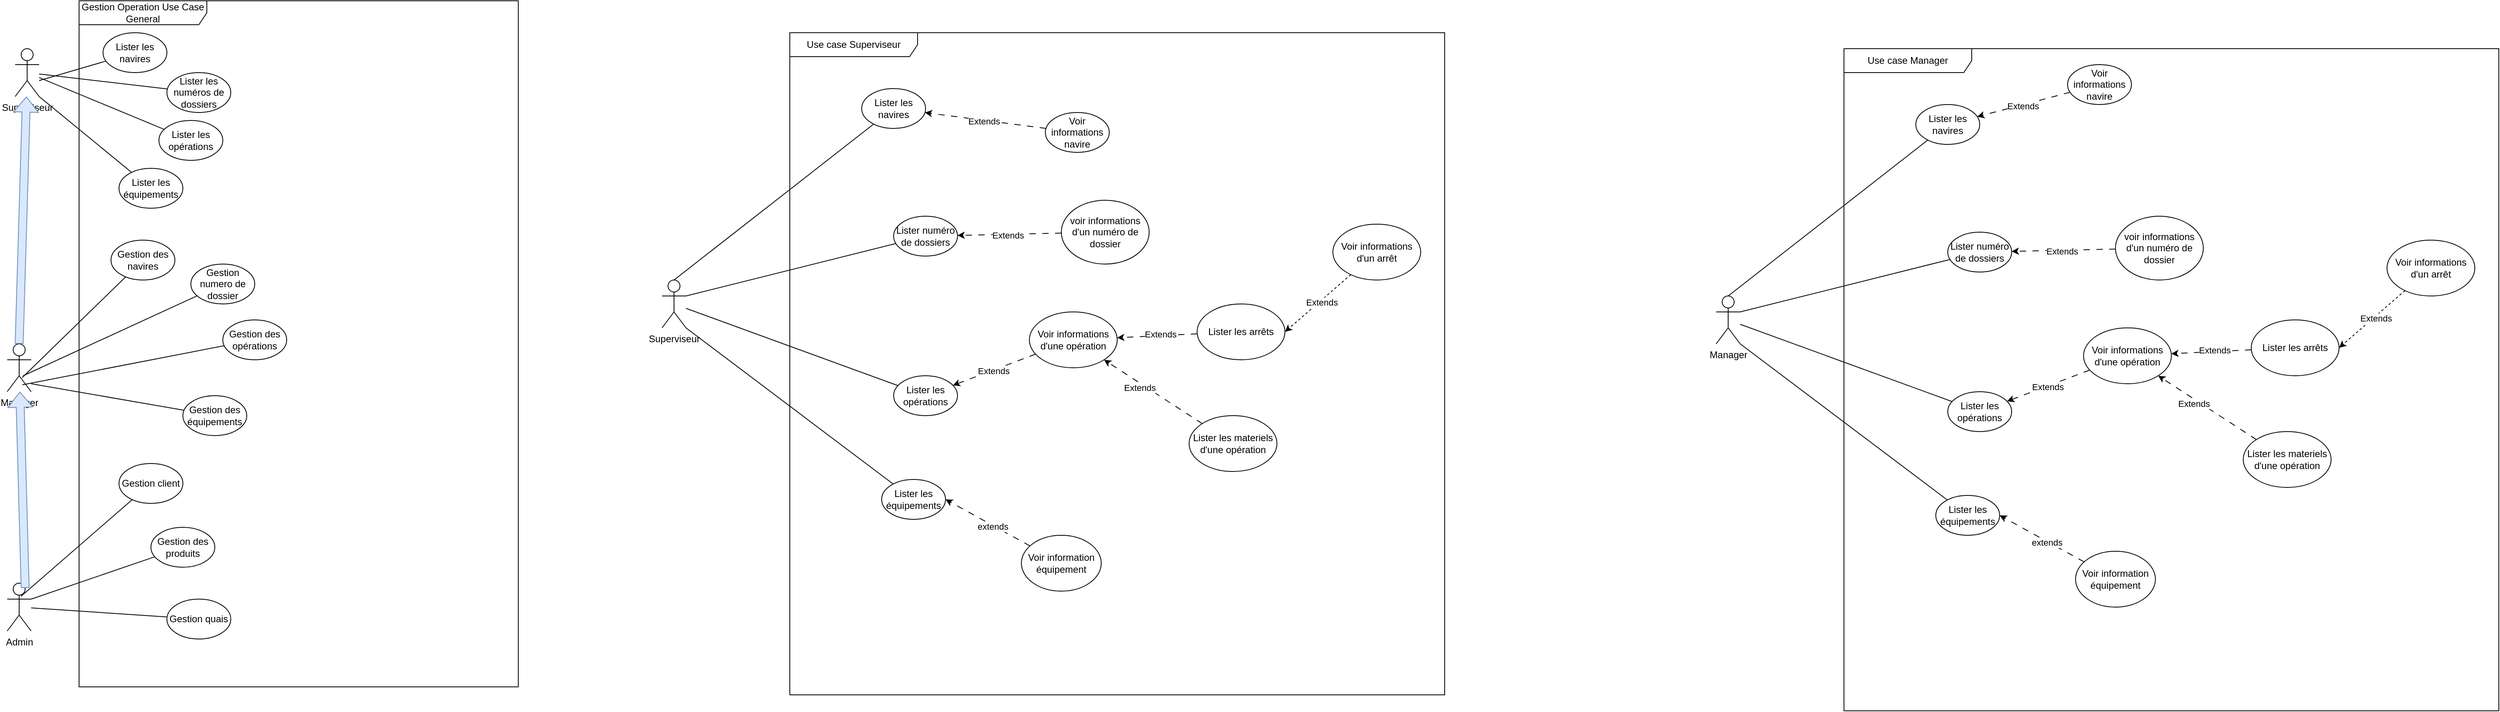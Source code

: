 <mxfile version="24.3.1" type="github">
  <diagram name="Page-1" id="KTZXpdnWKfrQpX5wNeiX">
    <mxGraphModel dx="1674" dy="1089" grid="1" gridSize="10" guides="1" tooltips="1" connect="1" arrows="1" fold="1" page="1" pageScale="1" pageWidth="850" pageHeight="1100" math="0" shadow="0">
      <root>
        <mxCell id="0" />
        <mxCell id="1" parent="0" />
        <mxCell id="FetatTO3gr9hhhK3egfX-1" value="Superviseur" style="shape=umlActor;verticalLabelPosition=bottom;verticalAlign=top;html=1;" parent="1" vertex="1">
          <mxGeometry x="110" y="90" width="30" height="60" as="geometry" />
        </mxCell>
        <mxCell id="FetatTO3gr9hhhK3egfX-2" value="Gestion Operation Use Case General" style="shape=umlFrame;whiteSpace=wrap;html=1;pointerEvents=0;recursiveResize=0;container=1;collapsible=0;width=160;" parent="1" vertex="1">
          <mxGeometry x="190" y="30" width="550" height="860" as="geometry" />
        </mxCell>
        <mxCell id="MK7afYL4_efToqdgsO7v-9" style="rounded=0;orthogonalLoop=1;jettySize=auto;html=1;endArrow=none;endFill=0;" edge="1" parent="FetatTO3gr9hhhK3egfX-2" source="FetatTO3gr9hhhK3egfX-3">
          <mxGeometry relative="1" as="geometry">
            <mxPoint x="-50" y="100" as="targetPoint" />
          </mxGeometry>
        </mxCell>
        <mxCell id="FetatTO3gr9hhhK3egfX-3" value="Lister les navires" style="ellipse;whiteSpace=wrap;html=1;" parent="FetatTO3gr9hhhK3egfX-2" vertex="1">
          <mxGeometry x="30" y="40" width="80" height="50" as="geometry" />
        </mxCell>
        <mxCell id="MK7afYL4_efToqdgsO7v-3" value="Lister les numéros de dossiers" style="ellipse;whiteSpace=wrap;html=1;" vertex="1" parent="FetatTO3gr9hhhK3egfX-2">
          <mxGeometry x="110" y="90" width="80" height="50" as="geometry" />
        </mxCell>
        <mxCell id="MK7afYL4_efToqdgsO7v-4" value="Lister les opérations" style="ellipse;whiteSpace=wrap;html=1;" vertex="1" parent="FetatTO3gr9hhhK3egfX-2">
          <mxGeometry x="100" y="150" width="80" height="50" as="geometry" />
        </mxCell>
        <mxCell id="MK7afYL4_efToqdgsO7v-5" value="Lister les équipements" style="ellipse;whiteSpace=wrap;html=1;" vertex="1" parent="FetatTO3gr9hhhK3egfX-2">
          <mxGeometry x="50" y="210" width="80" height="50" as="geometry" />
        </mxCell>
        <mxCell id="MK7afYL4_efToqdgsO7v-14" value="Gestion des navires" style="ellipse;whiteSpace=wrap;html=1;" vertex="1" parent="FetatTO3gr9hhhK3egfX-2">
          <mxGeometry x="40" y="300" width="80" height="50" as="geometry" />
        </mxCell>
        <mxCell id="MK7afYL4_efToqdgsO7v-20" style="rounded=0;orthogonalLoop=1;jettySize=auto;html=1;endArrow=none;endFill=0;" edge="1" parent="FetatTO3gr9hhhK3egfX-2" source="MK7afYL4_efToqdgsO7v-16">
          <mxGeometry relative="1" as="geometry">
            <mxPoint x="-70" y="470" as="targetPoint" />
          </mxGeometry>
        </mxCell>
        <mxCell id="MK7afYL4_efToqdgsO7v-16" value="Gestion numero de dossier" style="ellipse;whiteSpace=wrap;html=1;" vertex="1" parent="FetatTO3gr9hhhK3egfX-2">
          <mxGeometry x="140" y="330" width="80" height="50" as="geometry" />
        </mxCell>
        <mxCell id="MK7afYL4_efToqdgsO7v-17" value="Gestion des opérations" style="ellipse;whiteSpace=wrap;html=1;" vertex="1" parent="FetatTO3gr9hhhK3egfX-2">
          <mxGeometry x="180" y="400" width="80" height="50" as="geometry" />
        </mxCell>
        <mxCell id="MK7afYL4_efToqdgsO7v-22" style="rounded=0;orthogonalLoop=1;jettySize=auto;html=1;endArrow=none;endFill=0;" edge="1" parent="FetatTO3gr9hhhK3egfX-2" source="MK7afYL4_efToqdgsO7v-18">
          <mxGeometry relative="1" as="geometry">
            <mxPoint x="-60" y="480" as="targetPoint" />
          </mxGeometry>
        </mxCell>
        <mxCell id="MK7afYL4_efToqdgsO7v-18" value="Gestion des équipements" style="ellipse;whiteSpace=wrap;html=1;" vertex="1" parent="FetatTO3gr9hhhK3egfX-2">
          <mxGeometry x="130" y="495" width="80" height="50" as="geometry" />
        </mxCell>
        <mxCell id="MK7afYL4_efToqdgsO7v-27" value="Gestion client" style="ellipse;whiteSpace=wrap;html=1;" vertex="1" parent="FetatTO3gr9hhhK3egfX-2">
          <mxGeometry x="50" y="580" width="80" height="50" as="geometry" />
        </mxCell>
        <mxCell id="MK7afYL4_efToqdgsO7v-28" value="Gestion des produits" style="ellipse;whiteSpace=wrap;html=1;" vertex="1" parent="FetatTO3gr9hhhK3egfX-2">
          <mxGeometry x="90" y="660" width="80" height="50" as="geometry" />
        </mxCell>
        <mxCell id="MK7afYL4_efToqdgsO7v-29" value="Gestion quais" style="ellipse;whiteSpace=wrap;html=1;" vertex="1" parent="FetatTO3gr9hhhK3egfX-2">
          <mxGeometry x="110" y="750" width="80" height="50" as="geometry" />
        </mxCell>
        <mxCell id="MK7afYL4_efToqdgsO7v-1" value="Manager" style="shape=umlActor;verticalLabelPosition=bottom;verticalAlign=top;html=1;" vertex="1" parent="1">
          <mxGeometry x="100" y="460" width="30" height="60" as="geometry" />
        </mxCell>
        <mxCell id="MK7afYL4_efToqdgsO7v-2" value="Admin" style="shape=umlActor;verticalLabelPosition=bottom;verticalAlign=top;html=1;" vertex="1" parent="1">
          <mxGeometry x="100" y="760" width="30" height="60" as="geometry" />
        </mxCell>
        <mxCell id="MK7afYL4_efToqdgsO7v-6" style="rounded=0;orthogonalLoop=1;jettySize=auto;html=1;strokeColor=default;startArrow=none;startFill=0;endArrow=none;endFill=0;" edge="1" parent="1" source="MK7afYL4_efToqdgsO7v-4" target="FetatTO3gr9hhhK3egfX-1">
          <mxGeometry relative="1" as="geometry" />
        </mxCell>
        <mxCell id="MK7afYL4_efToqdgsO7v-8" style="rounded=0;orthogonalLoop=1;jettySize=auto;html=1;endArrow=none;endFill=0;" edge="1" parent="1" source="MK7afYL4_efToqdgsO7v-3" target="FetatTO3gr9hhhK3egfX-1">
          <mxGeometry relative="1" as="geometry" />
        </mxCell>
        <mxCell id="MK7afYL4_efToqdgsO7v-10" style="rounded=0;orthogonalLoop=1;jettySize=auto;html=1;entryX=1;entryY=1;entryDx=0;entryDy=0;entryPerimeter=0;endArrow=none;endFill=0;" edge="1" parent="1" source="MK7afYL4_efToqdgsO7v-5" target="FetatTO3gr9hhhK3egfX-1">
          <mxGeometry relative="1" as="geometry" />
        </mxCell>
        <mxCell id="MK7afYL4_efToqdgsO7v-13" value="" style="shape=flexArrow;endArrow=classic;html=1;rounded=0;exitX=0.5;exitY=0;exitDx=0;exitDy=0;exitPerimeter=0;strokeColor=#6c8ebf;fillColor=#dae8fc;" edge="1" parent="1" source="MK7afYL4_efToqdgsO7v-1" target="FetatTO3gr9hhhK3egfX-1">
          <mxGeometry width="50" height="50" relative="1" as="geometry">
            <mxPoint x="350" y="450" as="sourcePoint" />
            <mxPoint x="400" y="400" as="targetPoint" />
          </mxGeometry>
        </mxCell>
        <mxCell id="MK7afYL4_efToqdgsO7v-19" style="rounded=0;orthogonalLoop=1;jettySize=auto;html=1;entryX=0.631;entryY=0.704;entryDx=0;entryDy=0;entryPerimeter=0;endArrow=none;endFill=0;" edge="1" parent="1" source="MK7afYL4_efToqdgsO7v-14" target="MK7afYL4_efToqdgsO7v-1">
          <mxGeometry relative="1" as="geometry" />
        </mxCell>
        <mxCell id="MK7afYL4_efToqdgsO7v-21" style="rounded=0;orthogonalLoop=1;jettySize=auto;html=1;entryX=0.631;entryY=0.857;entryDx=0;entryDy=0;entryPerimeter=0;endArrow=none;endFill=0;" edge="1" parent="1" source="MK7afYL4_efToqdgsO7v-17" target="MK7afYL4_efToqdgsO7v-1">
          <mxGeometry relative="1" as="geometry" />
        </mxCell>
        <mxCell id="MK7afYL4_efToqdgsO7v-26" value="" style="endArrow=classic;html=1;rounded=0;exitX=0.75;exitY=0.1;exitDx=0;exitDy=0;exitPerimeter=0;shape=flexArrow;fillColor=#dae8fc;strokeColor=#6c8ebf;" edge="1" parent="1" source="MK7afYL4_efToqdgsO7v-2" target="MK7afYL4_efToqdgsO7v-1">
          <mxGeometry width="50" height="50" relative="1" as="geometry">
            <mxPoint x="310" y="840" as="sourcePoint" />
            <mxPoint x="360" y="790" as="targetPoint" />
          </mxGeometry>
        </mxCell>
        <mxCell id="MK7afYL4_efToqdgsO7v-30" style="rounded=0;orthogonalLoop=1;jettySize=auto;html=1;entryX=0.575;entryY=0.274;entryDx=0;entryDy=0;entryPerimeter=0;endArrow=none;endFill=0;" edge="1" parent="1" source="MK7afYL4_efToqdgsO7v-27" target="MK7afYL4_efToqdgsO7v-2">
          <mxGeometry relative="1" as="geometry" />
        </mxCell>
        <mxCell id="MK7afYL4_efToqdgsO7v-31" style="rounded=0;orthogonalLoop=1;jettySize=auto;html=1;entryX=1;entryY=0.333;entryDx=0;entryDy=0;entryPerimeter=0;endArrow=none;endFill=0;" edge="1" parent="1" source="MK7afYL4_efToqdgsO7v-28" target="MK7afYL4_efToqdgsO7v-2">
          <mxGeometry relative="1" as="geometry" />
        </mxCell>
        <mxCell id="MK7afYL4_efToqdgsO7v-32" style="rounded=0;orthogonalLoop=1;jettySize=auto;html=1;endArrow=none;endFill=0;" edge="1" parent="1" source="MK7afYL4_efToqdgsO7v-29" target="MK7afYL4_efToqdgsO7v-2">
          <mxGeometry relative="1" as="geometry" />
        </mxCell>
        <mxCell id="MK7afYL4_efToqdgsO7v-33" value="Use case Superviseur" style="shape=umlFrame;whiteSpace=wrap;html=1;pointerEvents=0;recursiveResize=0;container=1;collapsible=0;width=160;" vertex="1" parent="1">
          <mxGeometry x="1080" y="70" width="820" height="830" as="geometry" />
        </mxCell>
        <mxCell id="MK7afYL4_efToqdgsO7v-35" value="Lister les navires" style="ellipse;whiteSpace=wrap;html=1;" vertex="1" parent="MK7afYL4_efToqdgsO7v-33">
          <mxGeometry x="90" y="70" width="80" height="50" as="geometry" />
        </mxCell>
        <mxCell id="MK7afYL4_efToqdgsO7v-38" style="rounded=0;orthogonalLoop=1;jettySize=auto;html=1;dashed=1;dashPattern=8 8;" edge="1" parent="MK7afYL4_efToqdgsO7v-33" source="MK7afYL4_efToqdgsO7v-36" target="MK7afYL4_efToqdgsO7v-35">
          <mxGeometry relative="1" as="geometry" />
        </mxCell>
        <mxCell id="MK7afYL4_efToqdgsO7v-39" value="Extends" style="edgeLabel;html=1;align=center;verticalAlign=middle;resizable=0;points=[];" vertex="1" connectable="0" parent="MK7afYL4_efToqdgsO7v-38">
          <mxGeometry x="0.034" y="1" relative="1" as="geometry">
            <mxPoint as="offset" />
          </mxGeometry>
        </mxCell>
        <mxCell id="MK7afYL4_efToqdgsO7v-36" value="Voir informations navire" style="ellipse;whiteSpace=wrap;html=1;" vertex="1" parent="MK7afYL4_efToqdgsO7v-33">
          <mxGeometry x="320" y="100" width="80" height="50" as="geometry" />
        </mxCell>
        <mxCell id="MK7afYL4_efToqdgsO7v-40" value="Lister numéro de dossiers" style="ellipse;whiteSpace=wrap;html=1;" vertex="1" parent="MK7afYL4_efToqdgsO7v-33">
          <mxGeometry x="130" y="230" width="80" height="50" as="geometry" />
        </mxCell>
        <mxCell id="MK7afYL4_efToqdgsO7v-41" style="rounded=0;orthogonalLoop=1;jettySize=auto;html=1;dashed=1;dashPattern=8 8;" edge="1" parent="MK7afYL4_efToqdgsO7v-33" source="MK7afYL4_efToqdgsO7v-43" target="MK7afYL4_efToqdgsO7v-40">
          <mxGeometry relative="1" as="geometry" />
        </mxCell>
        <mxCell id="MK7afYL4_efToqdgsO7v-42" value="Extends" style="edgeLabel;html=1;align=center;verticalAlign=middle;resizable=0;points=[];" vertex="1" connectable="0" parent="MK7afYL4_efToqdgsO7v-41">
          <mxGeometry x="0.034" y="1" relative="1" as="geometry">
            <mxPoint as="offset" />
          </mxGeometry>
        </mxCell>
        <mxCell id="MK7afYL4_efToqdgsO7v-43" value="voir informations d&#39;un numéro de dossier" style="ellipse;whiteSpace=wrap;html=1;" vertex="1" parent="MK7afYL4_efToqdgsO7v-33">
          <mxGeometry x="340" y="210" width="110" height="80" as="geometry" />
        </mxCell>
        <mxCell id="MK7afYL4_efToqdgsO7v-45" value="Lister les opérations" style="ellipse;whiteSpace=wrap;html=1;" vertex="1" parent="MK7afYL4_efToqdgsO7v-33">
          <mxGeometry x="130" y="430" width="80" height="50" as="geometry" />
        </mxCell>
        <mxCell id="MK7afYL4_efToqdgsO7v-46" style="rounded=0;orthogonalLoop=1;jettySize=auto;html=1;dashed=1;dashPattern=8 8;" edge="1" parent="MK7afYL4_efToqdgsO7v-33" source="MK7afYL4_efToqdgsO7v-48" target="MK7afYL4_efToqdgsO7v-45">
          <mxGeometry relative="1" as="geometry" />
        </mxCell>
        <mxCell id="MK7afYL4_efToqdgsO7v-47" value="Extends" style="edgeLabel;html=1;align=center;verticalAlign=middle;resizable=0;points=[];" vertex="1" connectable="0" parent="MK7afYL4_efToqdgsO7v-46">
          <mxGeometry x="0.034" y="1" relative="1" as="geometry">
            <mxPoint as="offset" />
          </mxGeometry>
        </mxCell>
        <mxCell id="MK7afYL4_efToqdgsO7v-48" value="Voir informations d&#39;une opération" style="ellipse;whiteSpace=wrap;html=1;" vertex="1" parent="MK7afYL4_efToqdgsO7v-33">
          <mxGeometry x="300" y="350" width="110" height="70" as="geometry" />
        </mxCell>
        <mxCell id="MK7afYL4_efToqdgsO7v-51" style="rounded=0;orthogonalLoop=1;jettySize=auto;html=1;dashed=1;dashPattern=8 8;" edge="1" parent="MK7afYL4_efToqdgsO7v-33" source="MK7afYL4_efToqdgsO7v-50" target="MK7afYL4_efToqdgsO7v-48">
          <mxGeometry relative="1" as="geometry" />
        </mxCell>
        <mxCell id="MK7afYL4_efToqdgsO7v-54" value="Extends" style="edgeLabel;html=1;align=center;verticalAlign=middle;resizable=0;points=[];" vertex="1" connectable="0" parent="MK7afYL4_efToqdgsO7v-51">
          <mxGeometry x="-0.064" y="-2" relative="1" as="geometry">
            <mxPoint x="1" as="offset" />
          </mxGeometry>
        </mxCell>
        <mxCell id="MK7afYL4_efToqdgsO7v-50" value="Lister les arrêts" style="ellipse;whiteSpace=wrap;html=1;" vertex="1" parent="MK7afYL4_efToqdgsO7v-33">
          <mxGeometry x="510" y="340" width="110" height="70" as="geometry" />
        </mxCell>
        <mxCell id="MK7afYL4_efToqdgsO7v-53" style="rounded=0;orthogonalLoop=1;jettySize=auto;html=1;entryX=1;entryY=0.5;entryDx=0;entryDy=0;dashed=1;" edge="1" parent="MK7afYL4_efToqdgsO7v-33" source="MK7afYL4_efToqdgsO7v-52" target="MK7afYL4_efToqdgsO7v-50">
          <mxGeometry relative="1" as="geometry" />
        </mxCell>
        <mxCell id="MK7afYL4_efToqdgsO7v-55" value="Extends" style="edgeLabel;html=1;align=center;verticalAlign=middle;resizable=0;points=[];" vertex="1" connectable="0" parent="MK7afYL4_efToqdgsO7v-53">
          <mxGeometry x="-0.084" y="2" relative="1" as="geometry">
            <mxPoint as="offset" />
          </mxGeometry>
        </mxCell>
        <mxCell id="MK7afYL4_efToqdgsO7v-52" value="Voir informations d&#39;un arrêt" style="ellipse;whiteSpace=wrap;html=1;" vertex="1" parent="MK7afYL4_efToqdgsO7v-33">
          <mxGeometry x="680" y="240" width="110" height="70" as="geometry" />
        </mxCell>
        <mxCell id="MK7afYL4_efToqdgsO7v-60" style="rounded=0;orthogonalLoop=1;jettySize=auto;html=1;dashed=1;dashPattern=8 8;" edge="1" parent="MK7afYL4_efToqdgsO7v-33" source="MK7afYL4_efToqdgsO7v-56" target="MK7afYL4_efToqdgsO7v-48">
          <mxGeometry relative="1" as="geometry" />
        </mxCell>
        <mxCell id="MK7afYL4_efToqdgsO7v-61" value="Extends" style="edgeLabel;html=1;align=center;verticalAlign=middle;resizable=0;points=[];" vertex="1" connectable="0" parent="MK7afYL4_efToqdgsO7v-60">
          <mxGeometry x="0.223" y="6" relative="1" as="geometry">
            <mxPoint y="-1" as="offset" />
          </mxGeometry>
        </mxCell>
        <mxCell id="MK7afYL4_efToqdgsO7v-56" value="Lister les materiels d&#39;une opération" style="ellipse;whiteSpace=wrap;html=1;" vertex="1" parent="MK7afYL4_efToqdgsO7v-33">
          <mxGeometry x="500" y="480" width="110" height="70" as="geometry" />
        </mxCell>
        <mxCell id="MK7afYL4_efToqdgsO7v-62" value="Lister les équipements" style="ellipse;whiteSpace=wrap;html=1;" vertex="1" parent="MK7afYL4_efToqdgsO7v-33">
          <mxGeometry x="115" y="560" width="80" height="50" as="geometry" />
        </mxCell>
        <mxCell id="MK7afYL4_efToqdgsO7v-65" style="rounded=0;orthogonalLoop=1;jettySize=auto;html=1;entryX=1;entryY=0.5;entryDx=0;entryDy=0;dashed=1;dashPattern=8 8;" edge="1" parent="MK7afYL4_efToqdgsO7v-33" source="MK7afYL4_efToqdgsO7v-64" target="MK7afYL4_efToqdgsO7v-62">
          <mxGeometry relative="1" as="geometry" />
        </mxCell>
        <mxCell id="MK7afYL4_efToqdgsO7v-66" value="extends" style="edgeLabel;html=1;align=center;verticalAlign=middle;resizable=0;points=[];" vertex="1" connectable="0" parent="MK7afYL4_efToqdgsO7v-65">
          <mxGeometry x="-0.111" y="1" relative="1" as="geometry">
            <mxPoint as="offset" />
          </mxGeometry>
        </mxCell>
        <mxCell id="MK7afYL4_efToqdgsO7v-64" value="Voir information équipement" style="ellipse;whiteSpace=wrap;html=1;" vertex="1" parent="MK7afYL4_efToqdgsO7v-33">
          <mxGeometry x="290" y="630" width="100" height="70" as="geometry" />
        </mxCell>
        <mxCell id="MK7afYL4_efToqdgsO7v-34" value="Superviseur" style="shape=umlActor;verticalLabelPosition=bottom;verticalAlign=top;html=1;" vertex="1" parent="1">
          <mxGeometry x="920" y="380" width="30" height="60" as="geometry" />
        </mxCell>
        <mxCell id="MK7afYL4_efToqdgsO7v-37" style="rounded=0;orthogonalLoop=1;jettySize=auto;html=1;entryX=0.5;entryY=0;entryDx=0;entryDy=0;entryPerimeter=0;endArrow=none;endFill=0;" edge="1" parent="1" source="MK7afYL4_efToqdgsO7v-35" target="MK7afYL4_efToqdgsO7v-34">
          <mxGeometry relative="1" as="geometry" />
        </mxCell>
        <mxCell id="MK7afYL4_efToqdgsO7v-44" style="rounded=0;orthogonalLoop=1;jettySize=auto;html=1;entryX=1;entryY=0.333;entryDx=0;entryDy=0;entryPerimeter=0;endArrow=none;endFill=0;" edge="1" parent="1" source="MK7afYL4_efToqdgsO7v-40" target="MK7afYL4_efToqdgsO7v-34">
          <mxGeometry relative="1" as="geometry" />
        </mxCell>
        <mxCell id="MK7afYL4_efToqdgsO7v-49" style="rounded=0;orthogonalLoop=1;jettySize=auto;html=1;endArrow=none;endFill=0;" edge="1" parent="1" source="MK7afYL4_efToqdgsO7v-45" target="MK7afYL4_efToqdgsO7v-34">
          <mxGeometry relative="1" as="geometry" />
        </mxCell>
        <mxCell id="MK7afYL4_efToqdgsO7v-63" style="rounded=0;orthogonalLoop=1;jettySize=auto;html=1;entryX=1;entryY=1;entryDx=0;entryDy=0;entryPerimeter=0;endArrow=none;endFill=0;" edge="1" parent="1" source="MK7afYL4_efToqdgsO7v-62" target="MK7afYL4_efToqdgsO7v-34">
          <mxGeometry relative="1" as="geometry" />
        </mxCell>
        <mxCell id="MK7afYL4_efToqdgsO7v-67" value="Use case Manager" style="shape=umlFrame;whiteSpace=wrap;html=1;pointerEvents=0;recursiveResize=0;container=1;collapsible=0;width=160;" vertex="1" parent="1">
          <mxGeometry x="2400" y="90" width="820" height="830" as="geometry" />
        </mxCell>
        <mxCell id="MK7afYL4_efToqdgsO7v-68" value="Lister les navires" style="ellipse;whiteSpace=wrap;html=1;" vertex="1" parent="MK7afYL4_efToqdgsO7v-67">
          <mxGeometry x="90" y="70" width="80" height="50" as="geometry" />
        </mxCell>
        <mxCell id="MK7afYL4_efToqdgsO7v-69" style="rounded=0;orthogonalLoop=1;jettySize=auto;html=1;dashed=1;dashPattern=8 8;" edge="1" parent="MK7afYL4_efToqdgsO7v-67" source="MK7afYL4_efToqdgsO7v-71" target="MK7afYL4_efToqdgsO7v-68">
          <mxGeometry relative="1" as="geometry" />
        </mxCell>
        <mxCell id="MK7afYL4_efToqdgsO7v-70" value="Extends" style="edgeLabel;html=1;align=center;verticalAlign=middle;resizable=0;points=[];" vertex="1" connectable="0" parent="MK7afYL4_efToqdgsO7v-69">
          <mxGeometry x="0.034" y="1" relative="1" as="geometry">
            <mxPoint as="offset" />
          </mxGeometry>
        </mxCell>
        <mxCell id="MK7afYL4_efToqdgsO7v-71" value="Voir informations navire" style="ellipse;whiteSpace=wrap;html=1;" vertex="1" parent="MK7afYL4_efToqdgsO7v-67">
          <mxGeometry x="280" y="20" width="80" height="50" as="geometry" />
        </mxCell>
        <mxCell id="MK7afYL4_efToqdgsO7v-72" value="Lister numéro de dossiers" style="ellipse;whiteSpace=wrap;html=1;" vertex="1" parent="MK7afYL4_efToqdgsO7v-67">
          <mxGeometry x="130" y="230" width="80" height="50" as="geometry" />
        </mxCell>
        <mxCell id="MK7afYL4_efToqdgsO7v-73" style="rounded=0;orthogonalLoop=1;jettySize=auto;html=1;dashed=1;dashPattern=8 8;" edge="1" parent="MK7afYL4_efToqdgsO7v-67" source="MK7afYL4_efToqdgsO7v-75" target="MK7afYL4_efToqdgsO7v-72">
          <mxGeometry relative="1" as="geometry" />
        </mxCell>
        <mxCell id="MK7afYL4_efToqdgsO7v-74" value="Extends" style="edgeLabel;html=1;align=center;verticalAlign=middle;resizable=0;points=[];" vertex="1" connectable="0" parent="MK7afYL4_efToqdgsO7v-73">
          <mxGeometry x="0.034" y="1" relative="1" as="geometry">
            <mxPoint as="offset" />
          </mxGeometry>
        </mxCell>
        <mxCell id="MK7afYL4_efToqdgsO7v-75" value="voir informations d&#39;un numéro de dossier" style="ellipse;whiteSpace=wrap;html=1;" vertex="1" parent="MK7afYL4_efToqdgsO7v-67">
          <mxGeometry x="340" y="210" width="110" height="80" as="geometry" />
        </mxCell>
        <mxCell id="MK7afYL4_efToqdgsO7v-76" value="Lister les opérations" style="ellipse;whiteSpace=wrap;html=1;" vertex="1" parent="MK7afYL4_efToqdgsO7v-67">
          <mxGeometry x="130" y="430" width="80" height="50" as="geometry" />
        </mxCell>
        <mxCell id="MK7afYL4_efToqdgsO7v-77" style="rounded=0;orthogonalLoop=1;jettySize=auto;html=1;dashed=1;dashPattern=8 8;" edge="1" parent="MK7afYL4_efToqdgsO7v-67" source="MK7afYL4_efToqdgsO7v-79" target="MK7afYL4_efToqdgsO7v-76">
          <mxGeometry relative="1" as="geometry" />
        </mxCell>
        <mxCell id="MK7afYL4_efToqdgsO7v-78" value="Extends" style="edgeLabel;html=1;align=center;verticalAlign=middle;resizable=0;points=[];" vertex="1" connectable="0" parent="MK7afYL4_efToqdgsO7v-77">
          <mxGeometry x="0.034" y="1" relative="1" as="geometry">
            <mxPoint as="offset" />
          </mxGeometry>
        </mxCell>
        <mxCell id="MK7afYL4_efToqdgsO7v-79" value="Voir informations d&#39;une opération" style="ellipse;whiteSpace=wrap;html=1;" vertex="1" parent="MK7afYL4_efToqdgsO7v-67">
          <mxGeometry x="300" y="350" width="110" height="70" as="geometry" />
        </mxCell>
        <mxCell id="MK7afYL4_efToqdgsO7v-80" style="rounded=0;orthogonalLoop=1;jettySize=auto;html=1;dashed=1;dashPattern=8 8;" edge="1" parent="MK7afYL4_efToqdgsO7v-67" source="MK7afYL4_efToqdgsO7v-82" target="MK7afYL4_efToqdgsO7v-79">
          <mxGeometry relative="1" as="geometry" />
        </mxCell>
        <mxCell id="MK7afYL4_efToqdgsO7v-81" value="Extends" style="edgeLabel;html=1;align=center;verticalAlign=middle;resizable=0;points=[];" vertex="1" connectable="0" parent="MK7afYL4_efToqdgsO7v-80">
          <mxGeometry x="-0.064" y="-2" relative="1" as="geometry">
            <mxPoint x="1" as="offset" />
          </mxGeometry>
        </mxCell>
        <mxCell id="MK7afYL4_efToqdgsO7v-82" value="Lister les arrêts" style="ellipse;whiteSpace=wrap;html=1;" vertex="1" parent="MK7afYL4_efToqdgsO7v-67">
          <mxGeometry x="510" y="340" width="110" height="70" as="geometry" />
        </mxCell>
        <mxCell id="MK7afYL4_efToqdgsO7v-83" style="rounded=0;orthogonalLoop=1;jettySize=auto;html=1;entryX=1;entryY=0.5;entryDx=0;entryDy=0;dashed=1;" edge="1" parent="MK7afYL4_efToqdgsO7v-67" source="MK7afYL4_efToqdgsO7v-85" target="MK7afYL4_efToqdgsO7v-82">
          <mxGeometry relative="1" as="geometry" />
        </mxCell>
        <mxCell id="MK7afYL4_efToqdgsO7v-84" value="Extends" style="edgeLabel;html=1;align=center;verticalAlign=middle;resizable=0;points=[];" vertex="1" connectable="0" parent="MK7afYL4_efToqdgsO7v-83">
          <mxGeometry x="-0.084" y="2" relative="1" as="geometry">
            <mxPoint as="offset" />
          </mxGeometry>
        </mxCell>
        <mxCell id="MK7afYL4_efToqdgsO7v-85" value="Voir informations d&#39;un arrêt" style="ellipse;whiteSpace=wrap;html=1;" vertex="1" parent="MK7afYL4_efToqdgsO7v-67">
          <mxGeometry x="680" y="240" width="110" height="70" as="geometry" />
        </mxCell>
        <mxCell id="MK7afYL4_efToqdgsO7v-86" style="rounded=0;orthogonalLoop=1;jettySize=auto;html=1;dashed=1;dashPattern=8 8;" edge="1" parent="MK7afYL4_efToqdgsO7v-67" source="MK7afYL4_efToqdgsO7v-88" target="MK7afYL4_efToqdgsO7v-79">
          <mxGeometry relative="1" as="geometry" />
        </mxCell>
        <mxCell id="MK7afYL4_efToqdgsO7v-87" value="Extends" style="edgeLabel;html=1;align=center;verticalAlign=middle;resizable=0;points=[];" vertex="1" connectable="0" parent="MK7afYL4_efToqdgsO7v-86">
          <mxGeometry x="0.223" y="6" relative="1" as="geometry">
            <mxPoint y="-1" as="offset" />
          </mxGeometry>
        </mxCell>
        <mxCell id="MK7afYL4_efToqdgsO7v-88" value="Lister les materiels d&#39;une opération" style="ellipse;whiteSpace=wrap;html=1;" vertex="1" parent="MK7afYL4_efToqdgsO7v-67">
          <mxGeometry x="500" y="480" width="110" height="70" as="geometry" />
        </mxCell>
        <mxCell id="MK7afYL4_efToqdgsO7v-89" value="Lister les équipements" style="ellipse;whiteSpace=wrap;html=1;" vertex="1" parent="MK7afYL4_efToqdgsO7v-67">
          <mxGeometry x="115" y="560" width="80" height="50" as="geometry" />
        </mxCell>
        <mxCell id="MK7afYL4_efToqdgsO7v-90" style="rounded=0;orthogonalLoop=1;jettySize=auto;html=1;entryX=1;entryY=0.5;entryDx=0;entryDy=0;dashed=1;dashPattern=8 8;" edge="1" parent="MK7afYL4_efToqdgsO7v-67" source="MK7afYL4_efToqdgsO7v-92" target="MK7afYL4_efToqdgsO7v-89">
          <mxGeometry relative="1" as="geometry" />
        </mxCell>
        <mxCell id="MK7afYL4_efToqdgsO7v-91" value="extends" style="edgeLabel;html=1;align=center;verticalAlign=middle;resizable=0;points=[];" vertex="1" connectable="0" parent="MK7afYL4_efToqdgsO7v-90">
          <mxGeometry x="-0.111" y="1" relative="1" as="geometry">
            <mxPoint as="offset" />
          </mxGeometry>
        </mxCell>
        <mxCell id="MK7afYL4_efToqdgsO7v-92" value="Voir information équipement" style="ellipse;whiteSpace=wrap;html=1;" vertex="1" parent="MK7afYL4_efToqdgsO7v-67">
          <mxGeometry x="290" y="630" width="100" height="70" as="geometry" />
        </mxCell>
        <mxCell id="MK7afYL4_efToqdgsO7v-93" value="Manager" style="shape=umlActor;verticalLabelPosition=bottom;verticalAlign=top;html=1;" vertex="1" parent="1">
          <mxGeometry x="2240" y="400" width="30" height="60" as="geometry" />
        </mxCell>
        <mxCell id="MK7afYL4_efToqdgsO7v-94" style="rounded=0;orthogonalLoop=1;jettySize=auto;html=1;entryX=0.5;entryY=0;entryDx=0;entryDy=0;entryPerimeter=0;endArrow=none;endFill=0;" edge="1" parent="1" source="MK7afYL4_efToqdgsO7v-68" target="MK7afYL4_efToqdgsO7v-93">
          <mxGeometry relative="1" as="geometry" />
        </mxCell>
        <mxCell id="MK7afYL4_efToqdgsO7v-95" style="rounded=0;orthogonalLoop=1;jettySize=auto;html=1;entryX=1;entryY=0.333;entryDx=0;entryDy=0;entryPerimeter=0;endArrow=none;endFill=0;" edge="1" parent="1" source="MK7afYL4_efToqdgsO7v-72" target="MK7afYL4_efToqdgsO7v-93">
          <mxGeometry relative="1" as="geometry" />
        </mxCell>
        <mxCell id="MK7afYL4_efToqdgsO7v-96" style="rounded=0;orthogonalLoop=1;jettySize=auto;html=1;endArrow=none;endFill=0;" edge="1" parent="1" source="MK7afYL4_efToqdgsO7v-76" target="MK7afYL4_efToqdgsO7v-93">
          <mxGeometry relative="1" as="geometry" />
        </mxCell>
        <mxCell id="MK7afYL4_efToqdgsO7v-97" style="rounded=0;orthogonalLoop=1;jettySize=auto;html=1;entryX=1;entryY=1;entryDx=0;entryDy=0;entryPerimeter=0;endArrow=none;endFill=0;" edge="1" parent="1" source="MK7afYL4_efToqdgsO7v-89" target="MK7afYL4_efToqdgsO7v-93">
          <mxGeometry relative="1" as="geometry" />
        </mxCell>
      </root>
    </mxGraphModel>
  </diagram>
</mxfile>
